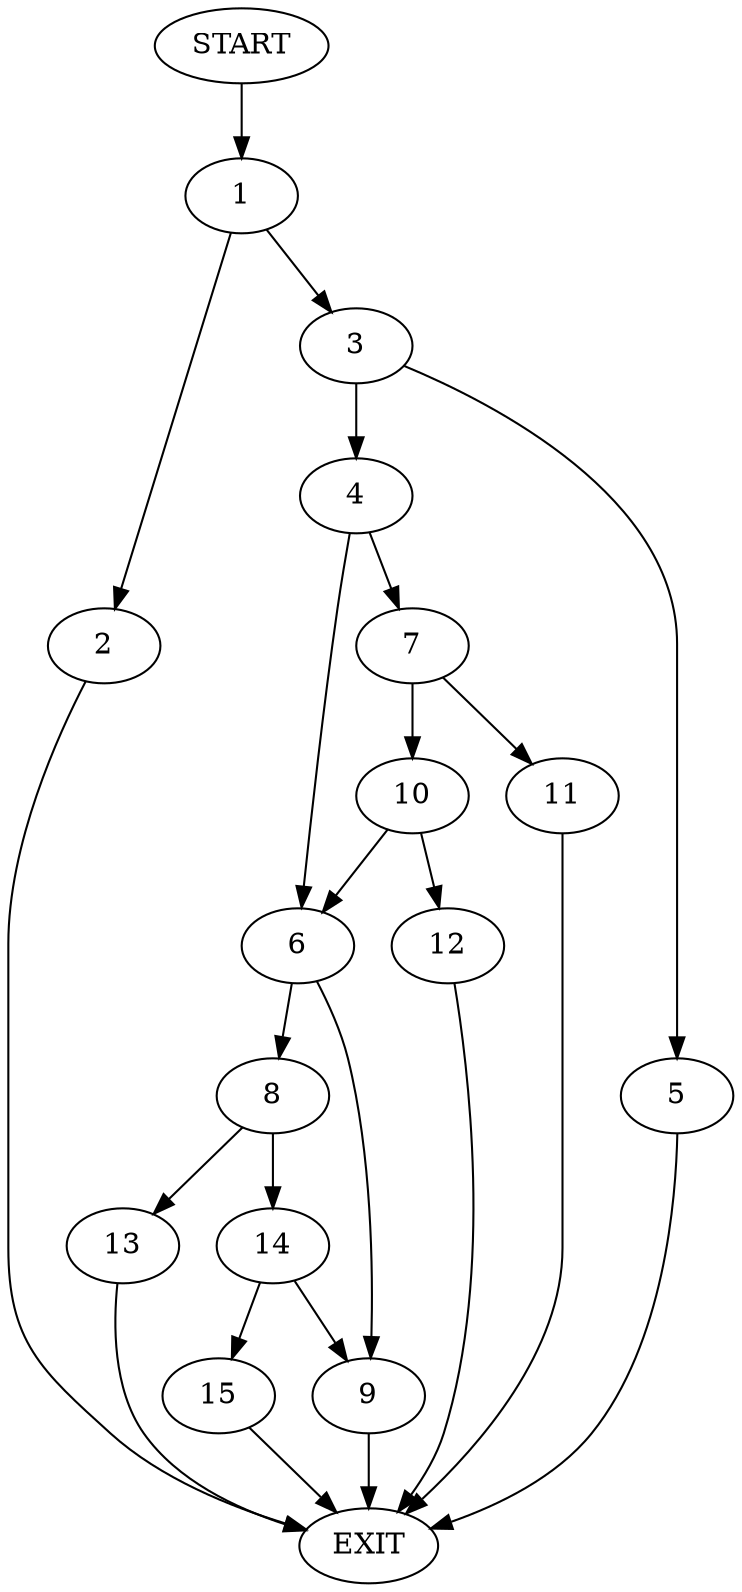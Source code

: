 digraph {
0 [label="START"]
16 [label="EXIT"]
0 -> 1
1 -> 2
1 -> 3
3 -> 4
3 -> 5
2 -> 16
5 -> 16
4 -> 6
4 -> 7
6 -> 8
6 -> 9
7 -> 10
7 -> 11
11 -> 16
10 -> 12
10 -> 6
12 -> 16
9 -> 16
8 -> 13
8 -> 14
13 -> 16
14 -> 15
14 -> 9
15 -> 16
}

